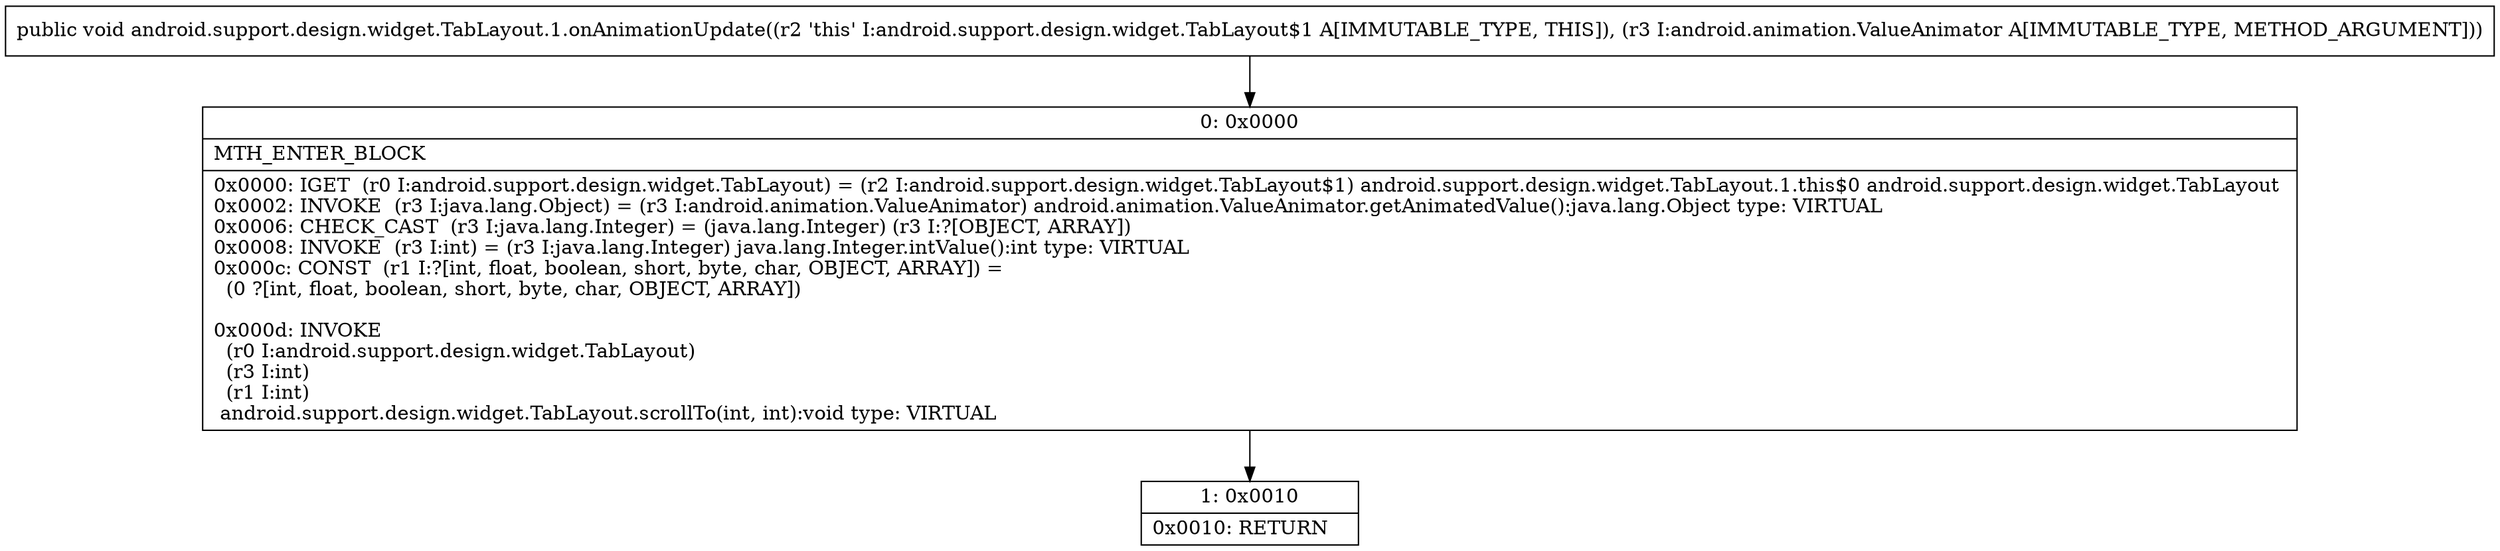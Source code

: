 digraph "CFG forandroid.support.design.widget.TabLayout.1.onAnimationUpdate(Landroid\/animation\/ValueAnimator;)V" {
Node_0 [shape=record,label="{0\:\ 0x0000|MTH_ENTER_BLOCK\l|0x0000: IGET  (r0 I:android.support.design.widget.TabLayout) = (r2 I:android.support.design.widget.TabLayout$1) android.support.design.widget.TabLayout.1.this$0 android.support.design.widget.TabLayout \l0x0002: INVOKE  (r3 I:java.lang.Object) = (r3 I:android.animation.ValueAnimator) android.animation.ValueAnimator.getAnimatedValue():java.lang.Object type: VIRTUAL \l0x0006: CHECK_CAST  (r3 I:java.lang.Integer) = (java.lang.Integer) (r3 I:?[OBJECT, ARRAY]) \l0x0008: INVOKE  (r3 I:int) = (r3 I:java.lang.Integer) java.lang.Integer.intValue():int type: VIRTUAL \l0x000c: CONST  (r1 I:?[int, float, boolean, short, byte, char, OBJECT, ARRAY]) = \l  (0 ?[int, float, boolean, short, byte, char, OBJECT, ARRAY])\l \l0x000d: INVOKE  \l  (r0 I:android.support.design.widget.TabLayout)\l  (r3 I:int)\l  (r1 I:int)\l android.support.design.widget.TabLayout.scrollTo(int, int):void type: VIRTUAL \l}"];
Node_1 [shape=record,label="{1\:\ 0x0010|0x0010: RETURN   \l}"];
MethodNode[shape=record,label="{public void android.support.design.widget.TabLayout.1.onAnimationUpdate((r2 'this' I:android.support.design.widget.TabLayout$1 A[IMMUTABLE_TYPE, THIS]), (r3 I:android.animation.ValueAnimator A[IMMUTABLE_TYPE, METHOD_ARGUMENT])) }"];
MethodNode -> Node_0;
Node_0 -> Node_1;
}

